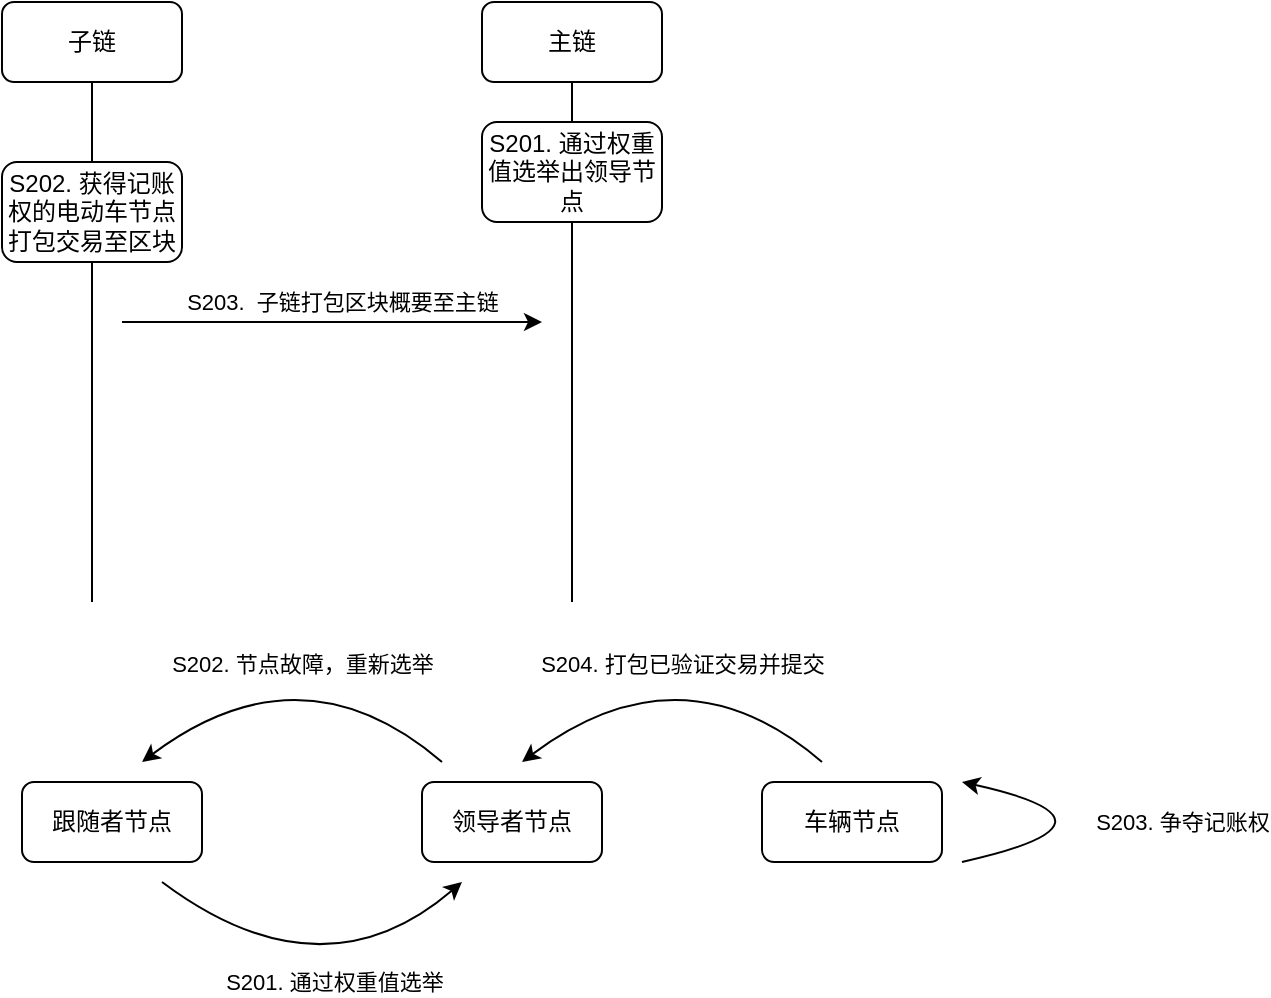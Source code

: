<mxfile version="20.2.4" type="github">
  <diagram id="bfBJqkOqzYkWoZFU8oMP" name="第 1 页">
    <mxGraphModel dx="1204" dy="573" grid="1" gridSize="10" guides="1" tooltips="1" connect="1" arrows="1" fold="1" page="1" pageScale="1" pageWidth="827" pageHeight="1169" math="0" shadow="0">
      <root>
        <mxCell id="0" />
        <mxCell id="1" parent="0" />
        <mxCell id="fQZ0i8-J0B5SNk6mFnBJ-4" value="子链" style="rounded=1;whiteSpace=wrap;html=1;fillColor=none;" vertex="1" parent="1">
          <mxGeometry x="80" y="60" width="90" height="40" as="geometry" />
        </mxCell>
        <mxCell id="fQZ0i8-J0B5SNk6mFnBJ-5" value="" style="endArrow=none;html=1;rounded=0;entryX=0.5;entryY=1;entryDx=0;entryDy=0;" edge="1" parent="1" target="fQZ0i8-J0B5SNk6mFnBJ-4">
          <mxGeometry width="50" height="50" relative="1" as="geometry">
            <mxPoint x="125" y="360" as="sourcePoint" />
            <mxPoint x="350" y="180" as="targetPoint" />
          </mxGeometry>
        </mxCell>
        <mxCell id="fQZ0i8-J0B5SNk6mFnBJ-8" value="主链" style="rounded=1;whiteSpace=wrap;html=1;fillColor=none;" vertex="1" parent="1">
          <mxGeometry x="320" y="60" width="90" height="40" as="geometry" />
        </mxCell>
        <mxCell id="fQZ0i8-J0B5SNk6mFnBJ-9" value="" style="endArrow=none;html=1;rounded=0;entryX=0.5;entryY=1;entryDx=0;entryDy=0;" edge="1" parent="1" target="fQZ0i8-J0B5SNk6mFnBJ-8">
          <mxGeometry width="50" height="50" relative="1" as="geometry">
            <mxPoint x="365" y="360" as="sourcePoint" />
            <mxPoint x="590" y="180" as="targetPoint" />
          </mxGeometry>
        </mxCell>
        <mxCell id="fQZ0i8-J0B5SNk6mFnBJ-10" value="S202. 获得记账权的电动车节点打包交易至区块" style="rounded=1;whiteSpace=wrap;html=1;fillColor=default;" vertex="1" parent="1">
          <mxGeometry x="80" y="140" width="90" height="50" as="geometry" />
        </mxCell>
        <mxCell id="fQZ0i8-J0B5SNk6mFnBJ-13" value="S201. 通过权重值选举出领导节点" style="rounded=1;whiteSpace=wrap;html=1;fillColor=default;" vertex="1" parent="1">
          <mxGeometry x="320" y="120" width="90" height="50" as="geometry" />
        </mxCell>
        <mxCell id="fQZ0i8-J0B5SNk6mFnBJ-14" value="" style="endArrow=classic;html=1;rounded=0;" edge="1" parent="1">
          <mxGeometry width="50" height="50" relative="1" as="geometry">
            <mxPoint x="140" y="220" as="sourcePoint" />
            <mxPoint x="350" y="220" as="targetPoint" />
          </mxGeometry>
        </mxCell>
        <mxCell id="fQZ0i8-J0B5SNk6mFnBJ-15" value="S203.&amp;nbsp; 子链打包区块概要至主链" style="edgeLabel;html=1;align=center;verticalAlign=middle;resizable=0;points=[];" vertex="1" connectable="0" parent="fQZ0i8-J0B5SNk6mFnBJ-14">
          <mxGeometry x="0.209" relative="1" as="geometry">
            <mxPoint x="-17" y="-10" as="offset" />
          </mxGeometry>
        </mxCell>
        <mxCell id="fQZ0i8-J0B5SNk6mFnBJ-16" value="跟随者节点" style="rounded=1;whiteSpace=wrap;html=1;fillColor=default;" vertex="1" parent="1">
          <mxGeometry x="90" y="450" width="90" height="40" as="geometry" />
        </mxCell>
        <mxCell id="fQZ0i8-J0B5SNk6mFnBJ-17" value="领导者节点" style="rounded=1;whiteSpace=wrap;html=1;fillColor=default;" vertex="1" parent="1">
          <mxGeometry x="290" y="450" width="90" height="40" as="geometry" />
        </mxCell>
        <mxCell id="fQZ0i8-J0B5SNk6mFnBJ-18" value="" style="curved=1;endArrow=classic;html=1;rounded=0;" edge="1" parent="1">
          <mxGeometry width="50" height="50" relative="1" as="geometry">
            <mxPoint x="160" y="500" as="sourcePoint" />
            <mxPoint x="310" y="500" as="targetPoint" />
            <Array as="points">
              <mxPoint x="240" y="560" />
            </Array>
          </mxGeometry>
        </mxCell>
        <mxCell id="fQZ0i8-J0B5SNk6mFnBJ-19" value="S201. 通过权重值选举" style="edgeLabel;html=1;align=center;verticalAlign=middle;resizable=0;points=[];" vertex="1" connectable="0" parent="fQZ0i8-J0B5SNk6mFnBJ-18">
          <mxGeometry x="0.291" y="19" relative="1" as="geometry">
            <mxPoint y="20" as="offset" />
          </mxGeometry>
        </mxCell>
        <mxCell id="fQZ0i8-J0B5SNk6mFnBJ-20" value="" style="curved=1;endArrow=classic;html=1;rounded=0;" edge="1" parent="1">
          <mxGeometry width="50" height="50" relative="1" as="geometry">
            <mxPoint x="300" y="440" as="sourcePoint" />
            <mxPoint x="150" y="440" as="targetPoint" />
            <Array as="points">
              <mxPoint x="230" y="380" />
            </Array>
          </mxGeometry>
        </mxCell>
        <mxCell id="fQZ0i8-J0B5SNk6mFnBJ-21" value="S202. 节点故障，重新选举" style="edgeLabel;html=1;align=center;verticalAlign=middle;resizable=0;points=[];" vertex="1" connectable="0" parent="fQZ0i8-J0B5SNk6mFnBJ-20">
          <mxGeometry x="0.291" y="19" relative="1" as="geometry">
            <mxPoint x="14" y="-24" as="offset" />
          </mxGeometry>
        </mxCell>
        <mxCell id="fQZ0i8-J0B5SNk6mFnBJ-22" value="车辆节点" style="rounded=1;whiteSpace=wrap;html=1;fillColor=default;" vertex="1" parent="1">
          <mxGeometry x="460" y="450" width="90" height="40" as="geometry" />
        </mxCell>
        <mxCell id="fQZ0i8-J0B5SNk6mFnBJ-23" value="" style="curved=1;endArrow=classic;html=1;rounded=0;" edge="1" parent="1">
          <mxGeometry width="50" height="50" relative="1" as="geometry">
            <mxPoint x="490" y="440" as="sourcePoint" />
            <mxPoint x="340" y="440" as="targetPoint" />
            <Array as="points">
              <mxPoint x="420" y="380" />
            </Array>
          </mxGeometry>
        </mxCell>
        <mxCell id="fQZ0i8-J0B5SNk6mFnBJ-24" value="S204. 打包已验证交易并提交" style="edgeLabel;html=1;align=center;verticalAlign=middle;resizable=0;points=[];" vertex="1" connectable="0" parent="fQZ0i8-J0B5SNk6mFnBJ-23">
          <mxGeometry x="0.291" y="19" relative="1" as="geometry">
            <mxPoint x="14" y="-24" as="offset" />
          </mxGeometry>
        </mxCell>
        <mxCell id="fQZ0i8-J0B5SNk6mFnBJ-25" value="" style="curved=1;endArrow=classic;html=1;rounded=0;" edge="1" parent="1">
          <mxGeometry width="50" height="50" relative="1" as="geometry">
            <mxPoint x="560" y="490" as="sourcePoint" />
            <mxPoint x="560" y="450" as="targetPoint" />
            <Array as="points">
              <mxPoint x="650" y="470" />
            </Array>
          </mxGeometry>
        </mxCell>
        <mxCell id="fQZ0i8-J0B5SNk6mFnBJ-26" value="S203. 争夺记账权" style="edgeLabel;html=1;align=center;verticalAlign=middle;resizable=0;points=[];" vertex="1" connectable="0" parent="fQZ0i8-J0B5SNk6mFnBJ-25">
          <mxGeometry x="0.291" y="19" relative="1" as="geometry">
            <mxPoint x="50" y="-13" as="offset" />
          </mxGeometry>
        </mxCell>
      </root>
    </mxGraphModel>
  </diagram>
</mxfile>
